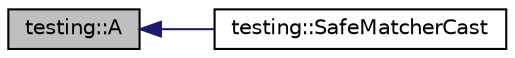 digraph "testing::A"
{
  edge [fontname="Helvetica",fontsize="10",labelfontname="Helvetica",labelfontsize="10"];
  node [fontname="Helvetica",fontsize="10",shape=record];
  rankdir="LR";
  Node2 [label="testing::A",height=0.2,width=0.4,color="black", fillcolor="grey75", style="filled", fontcolor="black"];
  Node2 -> Node3 [dir="back",color="midnightblue",fontsize="10",style="solid",fontname="Helvetica"];
  Node3 [label="testing::SafeMatcherCast",height=0.2,width=0.4,color="black", fillcolor="white", style="filled",URL="$d0/d75/namespacetesting.html#ac016ac22aa065a19b9ef95f0ccffc17b"];
}

